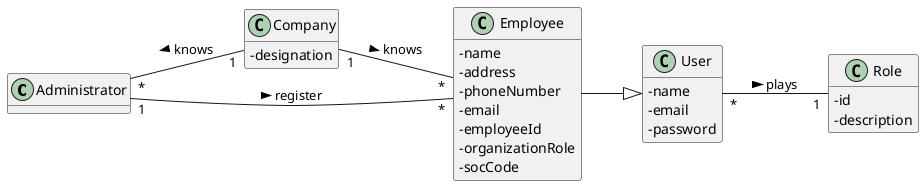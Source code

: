 @startuml
'https://plantuml.com/class-diagram
hide methods
left to right direction
skinparam classAttributeIconSize 0

class Administrator
class Company
class Employee
class User
class Role


class User{
-name
-email
-password
}
class Employee{
-name
-address
-phoneNumber
-email
-employeeId
-organizationRole
-socCode
}

class Company{
-designation
}

class Role{
-id
-description
}

Administrator "*"--"1" Company : < knows
Employee --|> User
Company "1"--"*" Employee : knows >
Administrator "1"--"*" Employee : register >
User "*"--"1" Role : plays >
@enduml